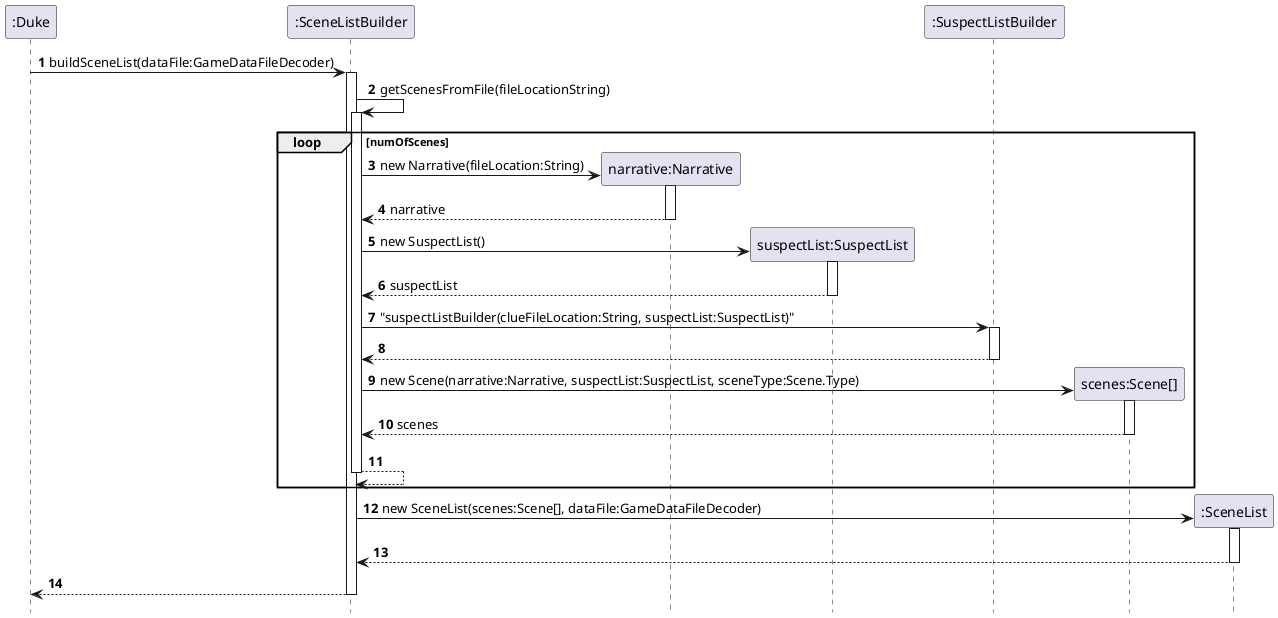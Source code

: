 @startuml
'https://plantuml.com/sequence-diagram

hide footbox

autonumber
":Duke"-> ":SceneListBuilder": buildSceneList(dataFile:GameDataFileDecoder)
activate ":SceneListBuilder"
":SceneListBuilder" -> ":SceneListBuilder": getScenesFromFile(fileLocationString)
activate ":SceneListBuilder"
loop numOfScenes
create "narrative:Narrative"
":SceneListBuilder" -> "narrative:Narrative" :new Narrative(fileLocation:String)
activate "narrative:Narrative"
"narrative:Narrative" --> ":SceneListBuilder" :narrative
deactivate "narrative:Narrative"
create "suspectList:SuspectList"
":SceneListBuilder" -> "suspectList:SuspectList" :new SuspectList()
activate "suspectList:SuspectList"
"suspectList:SuspectList" --> ":SceneListBuilder" :suspectList
deactivate "suspectList:SuspectList"
":SceneListBuilder" -> ":SuspectListBuilder" :"suspectListBuilder(clueFileLocation:String, suspectList:SuspectList)"
activate ":SuspectListBuilder"
":SuspectListBuilder" --> ":SceneListBuilder"
deactivate ":SuspectListBuilder"
deactivate "suspectList:SuspectList"
create "scenes:Scene[]"
":SceneListBuilder" -> "scenes:Scene[]" :new Scene(narrative:Narrative, suspectList:SuspectList, sceneType:Scene.Type)
activate "scenes:Scene[]"
"scenes:Scene[]" --> ":SceneListBuilder" :scenes
deactivate "scenes:Scene[]"
":SceneListBuilder" --> ":SceneListBuilder"
deactivate ":SceneListBuilder"
end
deactivate "scenes:Scene[]"
create ":SceneList"
":SceneListBuilder" -> ":SceneList" :new SceneList(scenes:Scene[], dataFile:GameDataFileDecoder)
activate ":SceneList"
":SceneList" --> ":SceneListBuilder"
deactivate ":SceneList"
":SceneListBuilder" --> ":Duke"
deactivate ":SceneListBuilder"


@enduml